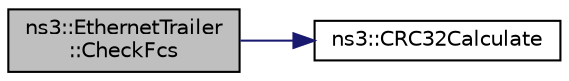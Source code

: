 digraph "ns3::EthernetTrailer::CheckFcs"
{
 // LATEX_PDF_SIZE
  edge [fontname="Helvetica",fontsize="10",labelfontname="Helvetica",labelfontsize="10"];
  node [fontname="Helvetica",fontsize="10",shape=record];
  rankdir="LR";
  Node1 [label="ns3::EthernetTrailer\l::CheckFcs",height=0.2,width=0.4,color="black", fillcolor="grey75", style="filled", fontcolor="black",tooltip="Calculate an FCS on the provided packet and check this value against the FCS found when the trailer w..."];
  Node1 -> Node2 [color="midnightblue",fontsize="10",style="solid",fontname="Helvetica"];
  Node2 [label="ns3::CRC32Calculate",height=0.2,width=0.4,color="black", fillcolor="white", style="filled",URL="$namespacens3.html#a37c0415f6d08e6e8e2d4e2b4e211d9d1",tooltip="Calculates the CRC-32 for a given input."];
}
